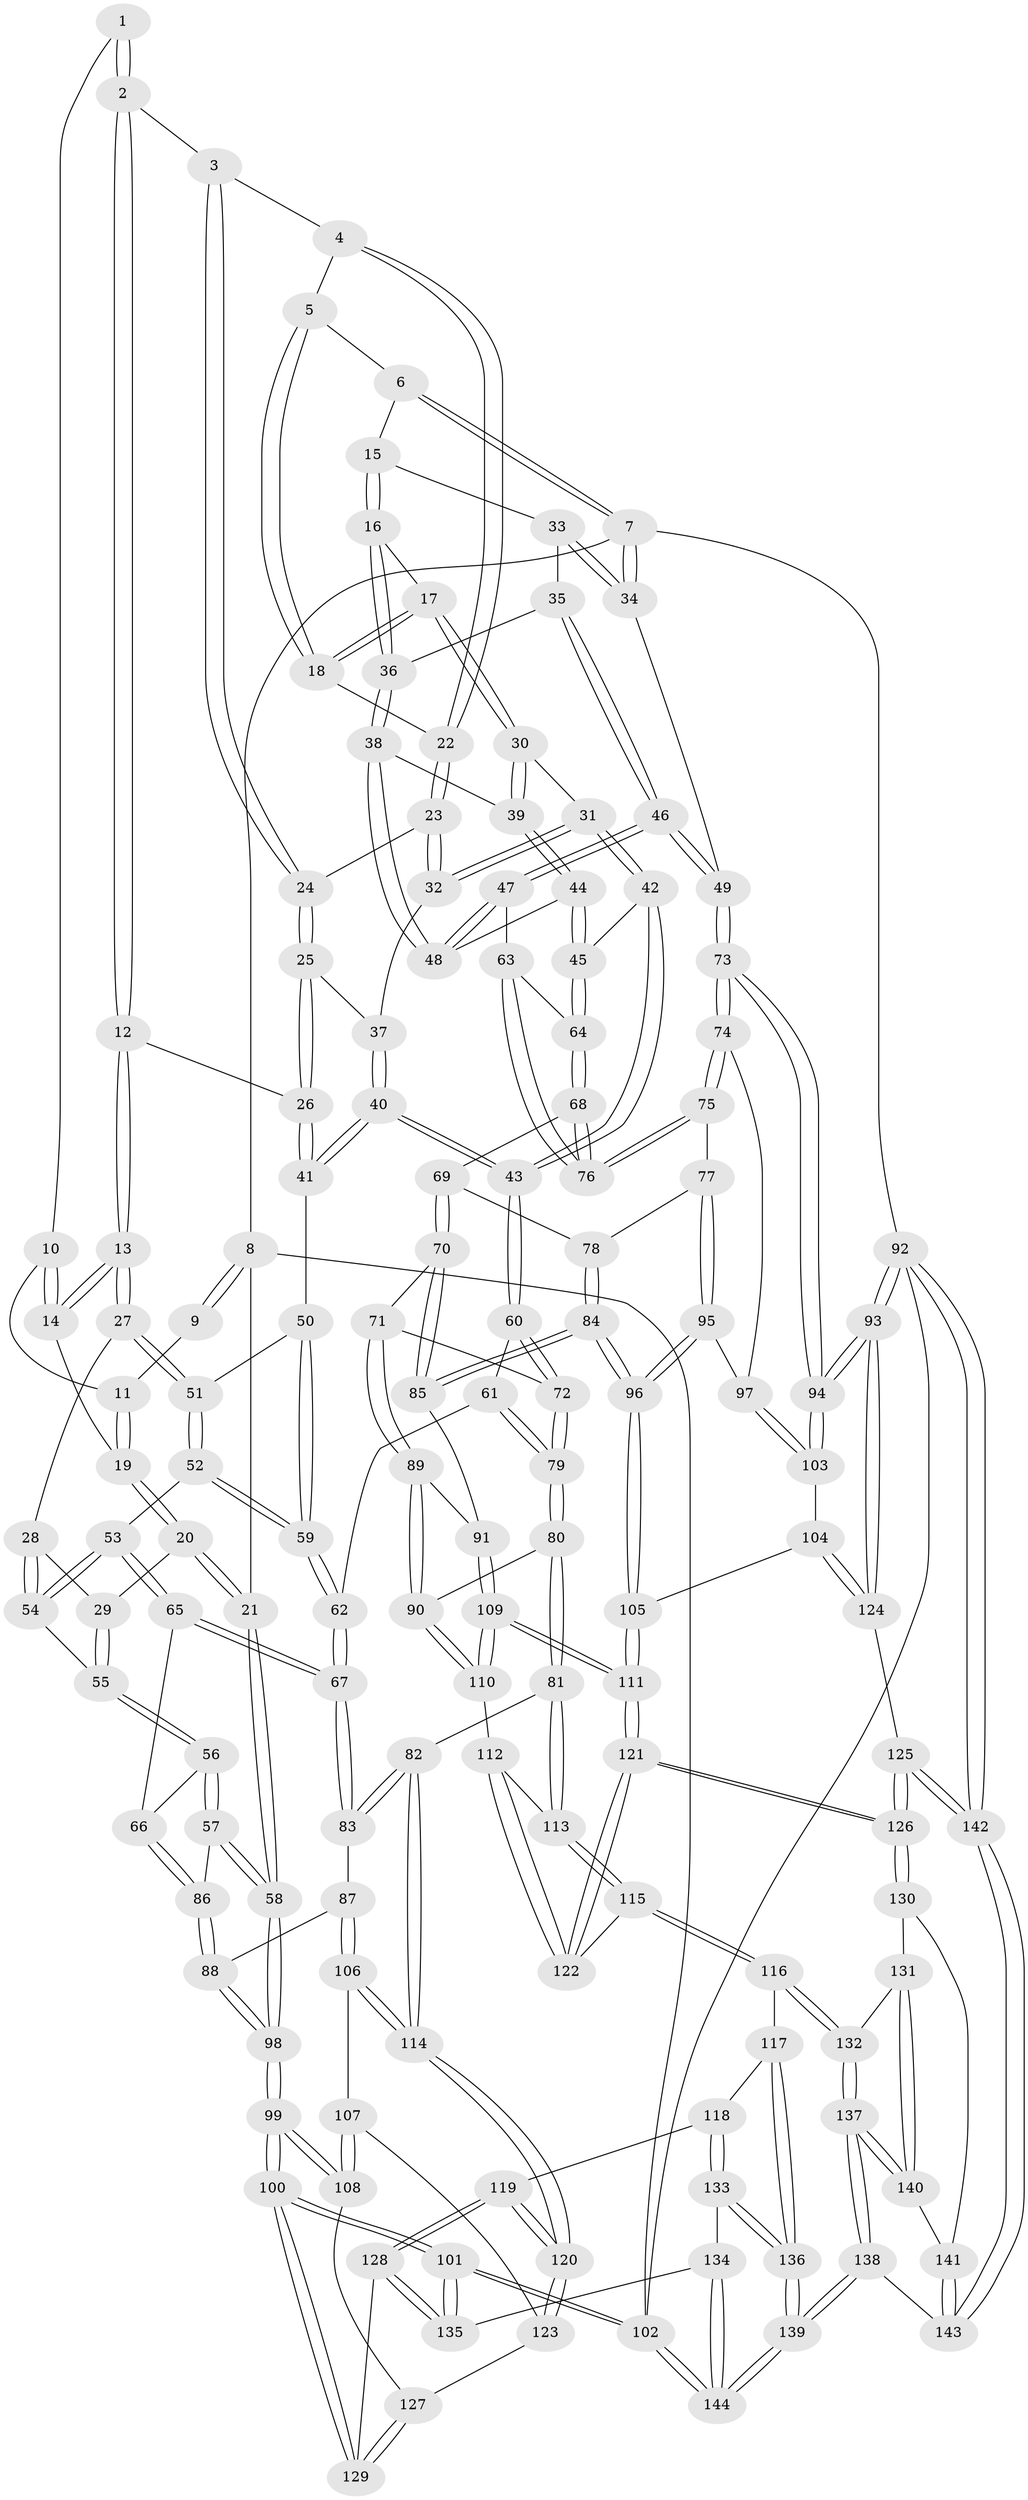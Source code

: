 // Generated by graph-tools (version 1.1) at 2025/03/03/09/25 03:03:25]
// undirected, 144 vertices, 357 edges
graph export_dot {
graph [start="1"]
  node [color=gray90,style=filled];
  1 [pos="+0.3751475852998114+0"];
  2 [pos="+0.42877576241751164+0"];
  3 [pos="+0.4432451437866119+0"];
  4 [pos="+0.6047566984946022+0"];
  5 [pos="+0.6739869233099071+0"];
  6 [pos="+0.8334404979574724+0"];
  7 [pos="+1+0"];
  8 [pos="+0+0"];
  9 [pos="+0.0629843992773643+0"];
  10 [pos="+0.2659795052789884+0.007864709911554711"];
  11 [pos="+0.23694276065531744+0.02431315302825929"];
  12 [pos="+0.34661111038721587+0.14591626931243767"];
  13 [pos="+0.3281196756405679+0.15545864450632074"];
  14 [pos="+0.28647985455227504+0.07601579362455274"];
  15 [pos="+0.8591794061736945+0.032981062403885084"];
  16 [pos="+0.7627729893238059+0.11644089858280045"];
  17 [pos="+0.7530727235851347+0.12090643466693073"];
  18 [pos="+0.7315069948889739+0.07502359748077443"];
  19 [pos="+0.23117288038269182+0.030165410175608132"];
  20 [pos="+0.026070028601161366+0.11674568384333278"];
  21 [pos="+0+0"];
  22 [pos="+0.6125597348838625+0.017024921358853275"];
  23 [pos="+0.6052359290528369+0.07117778446639422"];
  24 [pos="+0.4977657755754207+0.09536457123812367"];
  25 [pos="+0.4885338010414853+0.11055362014292006"];
  26 [pos="+0.4392973258115449+0.16194907262994832"];
  27 [pos="+0.3247408571093624+0.15821250048068575"];
  28 [pos="+0.2653692386423482+0.17180197193054383"];
  29 [pos="+0.07383402437621091+0.14362063961390703"];
  30 [pos="+0.7440263457954006+0.1325591310947179"];
  31 [pos="+0.7136677273711767+0.1451744856735644"];
  32 [pos="+0.6286052244427057+0.12165415608540005"];
  33 [pos="+0.8631146071906064+0.03665493261630176"];
  34 [pos="+1+0.1410716199185051"];
  35 [pos="+0.9174375873581747+0.17836238082042752"];
  36 [pos="+0.8913804324557527+0.18590779088366574"];
  37 [pos="+0.5975790312819038+0.16126219899874514"];
  38 [pos="+0.8321876499706892+0.23120654573923646"];
  39 [pos="+0.8083654322406119+0.23849339168963585"];
  40 [pos="+0.5496667064782357+0.26843530049150305"];
  41 [pos="+0.5193745958733096+0.2553748654898194"];
  42 [pos="+0.6642992919750629+0.3222912214593741"];
  43 [pos="+0.6020220437360274+0.33526741743693356"];
  44 [pos="+0.7769252531692781+0.3016419641987873"];
  45 [pos="+0.7371486000507881+0.3390674221663359"];
  46 [pos="+1+0.2540670591170826"];
  47 [pos="+0.9621370720111864+0.328944738746661"];
  48 [pos="+0.9197235919553927+0.3135534650114585"];
  49 [pos="+1+0.2432546758769374"];
  50 [pos="+0.44055567738854345+0.29824708652304877"];
  51 [pos="+0.3538922581771402+0.2718486040595826"];
  52 [pos="+0.33325184830934523+0.3543583740142099"];
  53 [pos="+0.29479013523057096+0.3586151023803009"];
  54 [pos="+0.2504840848003282+0.3089549880221923"];
  55 [pos="+0.15622198585650335+0.33056030578977624"];
  56 [pos="+0.14876062124672365+0.39133849900862694"];
  57 [pos="+0+0.3231978005837481"];
  58 [pos="+0+0.32220676149040983"];
  59 [pos="+0.3934591299573482+0.399562658017625"];
  60 [pos="+0.594264435548059+0.35326703070040794"];
  61 [pos="+0.4912325793454361+0.419899549606678"];
  62 [pos="+0.3976073560099083+0.4068433037568412"];
  63 [pos="+0.924593623966394+0.37319799863178915"];
  64 [pos="+0.758888716964246+0.3700165214688325"];
  65 [pos="+0.27066417459858105+0.387306819718761"];
  66 [pos="+0.16670599321915153+0.43563077411925105"];
  67 [pos="+0.33397133897877984+0.5415752722106397"];
  68 [pos="+0.7588929614316909+0.370033480567229"];
  69 [pos="+0.7580720261334115+0.42353938273385133"];
  70 [pos="+0.7048401083907841+0.49198709829305787"];
  71 [pos="+0.6311281791644774+0.48529615119403613"];
  72 [pos="+0.6243755204219491+0.47462988878493956"];
  73 [pos="+1+0.5156202861384095"];
  74 [pos="+1+0.5305848381099001"];
  75 [pos="+0.8980140840988237+0.4786124410771187"];
  76 [pos="+0.8978178444505018+0.474936791114049"];
  77 [pos="+0.8903594588271061+0.48683209322747056"];
  78 [pos="+0.7835243029863848+0.46485472529587374"];
  79 [pos="+0.4935575268961502+0.5335494140247371"];
  80 [pos="+0.4841483953566028+0.5625744603816332"];
  81 [pos="+0.3561190140377565+0.5912019145467415"];
  82 [pos="+0.33914992567175306+0.5841275191631645"];
  83 [pos="+0.32740503110625174+0.5686432183341474"];
  84 [pos="+0.7718876295728555+0.5828477954391623"];
  85 [pos="+0.7707667197399353+0.5825760445520956"];
  86 [pos="+0.16116921250692628+0.4783216196682534"];
  87 [pos="+0.18194225532500344+0.5329919304867051"];
  88 [pos="+0.16212002471694303+0.5128111079202613"];
  89 [pos="+0.6279153207463976+0.5281604848610013"];
  90 [pos="+0.542044576518823+0.6051090401570747"];
  91 [pos="+0.6849747520818542+0.5992504094731432"];
  92 [pos="+1+1"];
  93 [pos="+1+1"];
  94 [pos="+1+1"];
  95 [pos="+0.8591621562687844+0.5519470690683046"];
  96 [pos="+0.8021335365995433+0.6012408372394356"];
  97 [pos="+0.9576383046542752+0.5992619307361393"];
  98 [pos="+0+0.5911792856524986"];
  99 [pos="+0+0.7197350600429033"];
  100 [pos="+0+1"];
  101 [pos="+0+1"];
  102 [pos="+0+1"];
  103 [pos="+0.9335876899912798+0.6741177140489524"];
  104 [pos="+0.8481118931033197+0.6750635487946677"];
  105 [pos="+0.8057145868150464+0.6159957459836659"];
  106 [pos="+0.15151099250696867+0.6437695585996804"];
  107 [pos="+0.14555196997166986+0.6641213159547744"];
  108 [pos="+0+0.7115752670347439"];
  109 [pos="+0.6265889576075516+0.6746493810621912"];
  110 [pos="+0.5509256661227061+0.6253756236591507"];
  111 [pos="+0.6546752763074488+0.7694607089912574"];
  112 [pos="+0.5090460722824202+0.6813353107137389"];
  113 [pos="+0.4317201229438019+0.7372942894977135"];
  114 [pos="+0.291706604056935+0.6638504046739325"];
  115 [pos="+0.43210226281984143+0.7875179273068864"];
  116 [pos="+0.40626465947148954+0.8199998192321709"];
  117 [pos="+0.3740848614691786+0.8299683163582587"];
  118 [pos="+0.31029210655188283+0.8209435113768175"];
  119 [pos="+0.2835441120126905+0.8004219337635949"];
  120 [pos="+0.24900411828793548+0.7380488189417653"];
  121 [pos="+0.6537379366874987+0.8092215175691861"];
  122 [pos="+0.6051709791146713+0.799872620795162"];
  123 [pos="+0.19775906356554432+0.7290281297636405"];
  124 [pos="+0.8128028398742283+0.8522959534333052"];
  125 [pos="+0.6758767581370625+0.8373703596930402"];
  126 [pos="+0.6667173445573517+0.8303716656421132"];
  127 [pos="+0.14777187638565362+0.775605825345878"];
  128 [pos="+0.15847124473816482+0.8636263738715252"];
  129 [pos="+0.13720250910093898+0.854167592769218"];
  130 [pos="+0.5793188298251712+0.8893435119912585"];
  131 [pos="+0.4698006528243387+0.8782479409801089"];
  132 [pos="+0.4406606383759954+0.8725209431557867"];
  133 [pos="+0.25207018650315993+0.9228585455119421"];
  134 [pos="+0.19639191710783444+0.9252769125236642"];
  135 [pos="+0.19574267165363482+0.9247276206538982"];
  136 [pos="+0.3361407029913535+1"];
  137 [pos="+0.4751274636200228+0.9892493523232785"];
  138 [pos="+0.45259023702673273+1"];
  139 [pos="+0.3708834893433679+1"];
  140 [pos="+0.5388743886097486+0.9230794044957334"];
  141 [pos="+0.5762358087809142+0.8928815610820193"];
  142 [pos="+0.622730992673092+1"];
  143 [pos="+0.5292512140489676+1"];
  144 [pos="+0.11589587506535376+1"];
  1 -- 2;
  1 -- 2;
  1 -- 10;
  2 -- 3;
  2 -- 12;
  2 -- 12;
  3 -- 4;
  3 -- 24;
  3 -- 24;
  4 -- 5;
  4 -- 22;
  4 -- 22;
  5 -- 6;
  5 -- 18;
  5 -- 18;
  6 -- 7;
  6 -- 7;
  6 -- 15;
  7 -- 8;
  7 -- 34;
  7 -- 34;
  7 -- 92;
  8 -- 9;
  8 -- 9;
  8 -- 21;
  8 -- 102;
  9 -- 11;
  10 -- 11;
  10 -- 14;
  10 -- 14;
  11 -- 19;
  11 -- 19;
  12 -- 13;
  12 -- 13;
  12 -- 26;
  13 -- 14;
  13 -- 14;
  13 -- 27;
  13 -- 27;
  14 -- 19;
  15 -- 16;
  15 -- 16;
  15 -- 33;
  16 -- 17;
  16 -- 36;
  16 -- 36;
  17 -- 18;
  17 -- 18;
  17 -- 30;
  17 -- 30;
  18 -- 22;
  19 -- 20;
  19 -- 20;
  20 -- 21;
  20 -- 21;
  20 -- 29;
  21 -- 58;
  21 -- 58;
  22 -- 23;
  22 -- 23;
  23 -- 24;
  23 -- 32;
  23 -- 32;
  24 -- 25;
  24 -- 25;
  25 -- 26;
  25 -- 26;
  25 -- 37;
  26 -- 41;
  26 -- 41;
  27 -- 28;
  27 -- 51;
  27 -- 51;
  28 -- 29;
  28 -- 54;
  28 -- 54;
  29 -- 55;
  29 -- 55;
  30 -- 31;
  30 -- 39;
  30 -- 39;
  31 -- 32;
  31 -- 32;
  31 -- 42;
  31 -- 42;
  32 -- 37;
  33 -- 34;
  33 -- 34;
  33 -- 35;
  34 -- 49;
  35 -- 36;
  35 -- 46;
  35 -- 46;
  36 -- 38;
  36 -- 38;
  37 -- 40;
  37 -- 40;
  38 -- 39;
  38 -- 48;
  38 -- 48;
  39 -- 44;
  39 -- 44;
  40 -- 41;
  40 -- 41;
  40 -- 43;
  40 -- 43;
  41 -- 50;
  42 -- 43;
  42 -- 43;
  42 -- 45;
  43 -- 60;
  43 -- 60;
  44 -- 45;
  44 -- 45;
  44 -- 48;
  45 -- 64;
  45 -- 64;
  46 -- 47;
  46 -- 47;
  46 -- 49;
  46 -- 49;
  47 -- 48;
  47 -- 48;
  47 -- 63;
  49 -- 73;
  49 -- 73;
  50 -- 51;
  50 -- 59;
  50 -- 59;
  51 -- 52;
  51 -- 52;
  52 -- 53;
  52 -- 59;
  52 -- 59;
  53 -- 54;
  53 -- 54;
  53 -- 65;
  53 -- 65;
  54 -- 55;
  55 -- 56;
  55 -- 56;
  56 -- 57;
  56 -- 57;
  56 -- 66;
  57 -- 58;
  57 -- 58;
  57 -- 86;
  58 -- 98;
  58 -- 98;
  59 -- 62;
  59 -- 62;
  60 -- 61;
  60 -- 72;
  60 -- 72;
  61 -- 62;
  61 -- 79;
  61 -- 79;
  62 -- 67;
  62 -- 67;
  63 -- 64;
  63 -- 76;
  63 -- 76;
  64 -- 68;
  64 -- 68;
  65 -- 66;
  65 -- 67;
  65 -- 67;
  66 -- 86;
  66 -- 86;
  67 -- 83;
  67 -- 83;
  68 -- 69;
  68 -- 76;
  68 -- 76;
  69 -- 70;
  69 -- 70;
  69 -- 78;
  70 -- 71;
  70 -- 85;
  70 -- 85;
  71 -- 72;
  71 -- 89;
  71 -- 89;
  72 -- 79;
  72 -- 79;
  73 -- 74;
  73 -- 74;
  73 -- 94;
  73 -- 94;
  74 -- 75;
  74 -- 75;
  74 -- 97;
  75 -- 76;
  75 -- 76;
  75 -- 77;
  77 -- 78;
  77 -- 95;
  77 -- 95;
  78 -- 84;
  78 -- 84;
  79 -- 80;
  79 -- 80;
  80 -- 81;
  80 -- 81;
  80 -- 90;
  81 -- 82;
  81 -- 113;
  81 -- 113;
  82 -- 83;
  82 -- 83;
  82 -- 114;
  82 -- 114;
  83 -- 87;
  84 -- 85;
  84 -- 85;
  84 -- 96;
  84 -- 96;
  85 -- 91;
  86 -- 88;
  86 -- 88;
  87 -- 88;
  87 -- 106;
  87 -- 106;
  88 -- 98;
  88 -- 98;
  89 -- 90;
  89 -- 90;
  89 -- 91;
  90 -- 110;
  90 -- 110;
  91 -- 109;
  91 -- 109;
  92 -- 93;
  92 -- 93;
  92 -- 142;
  92 -- 142;
  92 -- 102;
  93 -- 94;
  93 -- 94;
  93 -- 124;
  93 -- 124;
  94 -- 103;
  94 -- 103;
  95 -- 96;
  95 -- 96;
  95 -- 97;
  96 -- 105;
  96 -- 105;
  97 -- 103;
  97 -- 103;
  98 -- 99;
  98 -- 99;
  99 -- 100;
  99 -- 100;
  99 -- 108;
  99 -- 108;
  100 -- 101;
  100 -- 101;
  100 -- 129;
  100 -- 129;
  101 -- 102;
  101 -- 102;
  101 -- 135;
  101 -- 135;
  102 -- 144;
  102 -- 144;
  103 -- 104;
  104 -- 105;
  104 -- 124;
  104 -- 124;
  105 -- 111;
  105 -- 111;
  106 -- 107;
  106 -- 114;
  106 -- 114;
  107 -- 108;
  107 -- 108;
  107 -- 123;
  108 -- 127;
  109 -- 110;
  109 -- 110;
  109 -- 111;
  109 -- 111;
  110 -- 112;
  111 -- 121;
  111 -- 121;
  112 -- 113;
  112 -- 122;
  112 -- 122;
  113 -- 115;
  113 -- 115;
  114 -- 120;
  114 -- 120;
  115 -- 116;
  115 -- 116;
  115 -- 122;
  116 -- 117;
  116 -- 132;
  116 -- 132;
  117 -- 118;
  117 -- 136;
  117 -- 136;
  118 -- 119;
  118 -- 133;
  118 -- 133;
  119 -- 120;
  119 -- 120;
  119 -- 128;
  119 -- 128;
  120 -- 123;
  120 -- 123;
  121 -- 122;
  121 -- 122;
  121 -- 126;
  121 -- 126;
  123 -- 127;
  124 -- 125;
  125 -- 126;
  125 -- 126;
  125 -- 142;
  125 -- 142;
  126 -- 130;
  126 -- 130;
  127 -- 129;
  127 -- 129;
  128 -- 129;
  128 -- 135;
  128 -- 135;
  130 -- 131;
  130 -- 141;
  131 -- 132;
  131 -- 140;
  131 -- 140;
  132 -- 137;
  132 -- 137;
  133 -- 134;
  133 -- 136;
  133 -- 136;
  134 -- 135;
  134 -- 144;
  134 -- 144;
  136 -- 139;
  136 -- 139;
  137 -- 138;
  137 -- 138;
  137 -- 140;
  137 -- 140;
  138 -- 139;
  138 -- 139;
  138 -- 143;
  139 -- 144;
  139 -- 144;
  140 -- 141;
  141 -- 143;
  141 -- 143;
  142 -- 143;
  142 -- 143;
}
